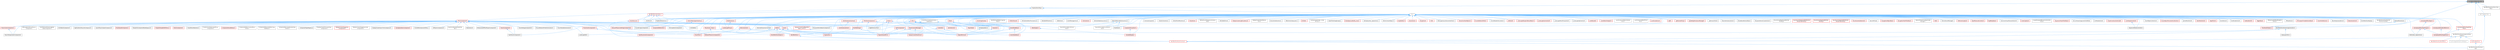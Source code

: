 digraph "OverrideVoidReturnInvoker.h"
{
 // INTERACTIVE_SVG=YES
 // LATEX_PDF_SIZE
  bgcolor="transparent";
  edge [fontname=Helvetica,fontsize=10,labelfontname=Helvetica,labelfontsize=10];
  node [fontname=Helvetica,fontsize=10,shape=box,height=0.2,width=0.4];
  Node1 [id="Node000001",label="OverrideVoidReturnInvoker.h",height=0.2,width=0.4,color="gray40", fillcolor="grey60", style="filled", fontcolor="black",tooltip=" "];
  Node1 -> Node2 [id="edge1_Node000001_Node000002",dir="back",color="steelblue1",style="solid",tooltip=" "];
  Node2 [id="Node000002",label="PropertyPairsMap.h",height=0.2,width=0.4,color="grey40", fillcolor="white", style="filled",URL="$d3/d63/PropertyPairsMap_8h.html",tooltip=" "];
  Node2 -> Node3 [id="edge2_Node000002_Node000003",dir="back",color="steelblue1",style="solid",tooltip=" "];
  Node3 [id="Node000003",label="Actor.h",height=0.2,width=0.4,color="grey40", fillcolor="white", style="filled",URL="$d0/d43/Actor_8h.html",tooltip=" "];
  Node3 -> Node4 [id="edge3_Node000003_Node000004",dir="back",color="steelblue1",style="solid",tooltip=" "];
  Node4 [id="Node000004",label="AbilityTask_SpawnActor.h",height=0.2,width=0.4,color="grey40", fillcolor="white", style="filled",URL="$dc/d97/AbilityTask__SpawnActor_8h.html",tooltip=" "];
  Node3 -> Node5 [id="edge4_Node000003_Node000005",dir="back",color="steelblue1",style="solid",tooltip=" "];
  Node5 [id="Node000005",label="ActorDescContainerInstance\lCollection.h",height=0.2,width=0.4,color="grey40", fillcolor="white", style="filled",URL="$df/d80/ActorDescContainerInstanceCollection_8h.html",tooltip=" "];
  Node5 -> Node6 [id="edge5_Node000005_Node000006",dir="back",color="steelblue1",style="solid",tooltip=" "];
  Node6 [id="Node000006",label="WorldPartition.h",height=0.2,width=0.4,color="red", fillcolor="#FFF0F0", style="filled",URL="$de/d1e/WorldPartition_8h.html",tooltip=" "];
  Node6 -> Node15 [id="edge6_Node000006_Node000015",dir="back",color="steelblue1",style="solid",tooltip=" "];
  Node15 [id="Node000015",label="WorldPartitionRuntimeHash.h",height=0.2,width=0.4,color="red", fillcolor="#FFF0F0", style="filled",URL="$d9/df1/WorldPartitionRuntimeHash_8h.html",tooltip=" "];
  Node15 -> Node18 [id="edge7_Node000015_Node000018",dir="back",color="steelblue1",style="solid",tooltip=" "];
  Node18 [id="Node000018",label="WorldPartitionRuntimeHash\lSet.h",height=0.2,width=0.4,color="grey40", fillcolor="white", style="filled",URL="$d7/d94/WorldPartitionRuntimeHashSet_8h.html",tooltip=" "];
  Node5 -> Node24 [id="edge8_Node000005_Node000024",dir="back",color="steelblue1",style="solid",tooltip=" "];
  Node24 [id="Node000024",label="WorldPartitionStreamingGeneration.h",height=0.2,width=0.4,color="grey40", fillcolor="white", style="filled",URL="$d6/dc5/WorldPartitionStreamingGeneration_8h.html",tooltip=" "];
  Node24 -> Node25 [id="edge9_Node000024_Node000025",dir="back",color="steelblue1",style="solid",tooltip=" "];
  Node25 [id="Node000025",label="DataLayerUtils.h",height=0.2,width=0.4,color="grey40", fillcolor="white", style="filled",URL="$dd/ddb/DataLayerUtils_8h.html",tooltip=" "];
  Node24 -> Node6 [id="edge10_Node000024_Node000006",dir="back",color="steelblue1",style="solid",tooltip=" "];
  Node24 -> Node15 [id="edge11_Node000024_Node000015",dir="back",color="steelblue1",style="solid",tooltip=" "];
  Node3 -> Node26 [id="edge12_Node000003_Node000026",dir="back",color="steelblue1",style="solid",tooltip=" "];
  Node26 [id="Node000026",label="ActorDescList.h",height=0.2,width=0.4,color="red", fillcolor="#FFF0F0", style="filled",URL="$d7/da2/ActorDescList_8h.html",tooltip=" "];
  Node26 -> Node15 [id="edge13_Node000026_Node000015",dir="back",color="steelblue1",style="solid",tooltip=" "];
  Node3 -> Node36 [id="edge14_Node000003_Node000036",dir="back",color="steelblue1",style="solid",tooltip=" "];
  Node36 [id="Node000036",label="ActorDragDropOp.h",height=0.2,width=0.4,color="red", fillcolor="#FFF0F0", style="filled",URL="$dd/d1a/ActorDragDropOp_8h.html",tooltip=" "];
  Node3 -> Node38 [id="edge15_Node000003_Node000038",dir="back",color="steelblue1",style="solid",tooltip=" "];
  Node38 [id="Node000038",label="ActorElementEditorCopyAnd\lPaste.h",height=0.2,width=0.4,color="grey40", fillcolor="white", style="filled",URL="$d8/dc2/ActorElementEditorCopyAndPaste_8h.html",tooltip=" "];
  Node3 -> Node39 [id="edge16_Node000003_Node000039",dir="back",color="steelblue1",style="solid",tooltip=" "];
  Node39 [id="Node000039",label="AmbientSound.h",height=0.2,width=0.4,color="red", fillcolor="#FFF0F0", style="filled",URL="$dd/d28/AmbientSound_8h.html",tooltip=" "];
  Node3 -> Node41 [id="edge17_Node000003_Node000041",dir="back",color="steelblue1",style="solid",tooltip=" "];
  Node41 [id="Node000041",label="AnimationEditorPreviewActor.h",height=0.2,width=0.4,color="grey40", fillcolor="white", style="filled",URL="$dc/d52/AnimationEditorPreviewActor_8h.html",tooltip=" "];
  Node3 -> Node42 [id="edge18_Node000003_Node000042",dir="back",color="steelblue1",style="solid",tooltip=" "];
  Node42 [id="Node000042",label="BandwidthTestActor.h",height=0.2,width=0.4,color="grey40", fillcolor="white", style="filled",URL="$d9/ddf/BandwidthTestActor_8h.html",tooltip=" "];
  Node3 -> Node43 [id="edge19_Node000003_Node000043",dir="back",color="steelblue1",style="solid",tooltip=" "];
  Node43 [id="Node000043",label="BoundsCopyComponent.h",height=0.2,width=0.4,color="grey40", fillcolor="white", style="filled",URL="$d2/d10/BoundsCopyComponent_8h.html",tooltip=" "];
  Node3 -> Node44 [id="edge20_Node000003_Node000044",dir="back",color="steelblue1",style="solid",tooltip=" "];
  Node44 [id="Node000044",label="Brush.h",height=0.2,width=0.4,color="red", fillcolor="#FFF0F0", style="filled",URL="$dc/d90/Brush_8h.html",tooltip=" "];
  Node44 -> Node46 [id="edge21_Node000044_Node000046",dir="back",color="steelblue1",style="solid",tooltip=" "];
  Node46 [id="Node000046",label="DlgReferenceTree.h",height=0.2,width=0.4,color="grey40", fillcolor="white", style="filled",URL="$db/dd3/DlgReferenceTree_8h.html",tooltip=" "];
  Node44 -> Node47 [id="edge22_Node000044_Node000047",dir="back",color="steelblue1",style="solid",tooltip=" "];
  Node47 [id="Node000047",label="EditorEngine.h",height=0.2,width=0.4,color="red", fillcolor="#FFF0F0", style="filled",URL="$da/d0c/EditorEngine_8h.html",tooltip=" "];
  Node47 -> Node266 [id="edge23_Node000047_Node000266",dir="back",color="steelblue1",style="solid",tooltip=" "];
  Node266 [id="Node000266",label="UnrealEdEngine.h",height=0.2,width=0.4,color="red", fillcolor="#FFF0F0", style="filled",URL="$d2/d51/UnrealEdEngine_8h.html",tooltip=" "];
  Node44 -> Node268 [id="edge24_Node000044_Node000268",dir="back",color="steelblue1",style="solid",tooltip=" "];
  Node268 [id="Node000268",label="EngineSharedPCH.h",height=0.2,width=0.4,color="red", fillcolor="#FFF0F0", style="filled",URL="$dc/dbb/EngineSharedPCH_8h.html",tooltip=" "];
  Node3 -> Node353 [id="edge25_Node000003_Node000353",dir="back",color="steelblue1",style="solid",tooltip=" "];
  Node353 [id="Node000353",label="CableActor.h",height=0.2,width=0.4,color="grey40", fillcolor="white", style="filled",URL="$dd/d5e/CableActor_8h.html",tooltip=" "];
  Node3 -> Node354 [id="edge26_Node000003_Node000354",dir="back",color="steelblue1",style="solid",tooltip=" "];
  Node354 [id="Node000354",label="CacheManagerActor.h",height=0.2,width=0.4,color="grey40", fillcolor="white", style="filled",URL="$d6/d22/CacheManagerActor_8h.html",tooltip=" "];
  Node3 -> Node355 [id="edge27_Node000003_Node000355",dir="back",color="steelblue1",style="solid",tooltip=" "];
  Node355 [id="Node000355",label="CameraActor.h",height=0.2,width=0.4,color="red", fillcolor="#FFF0F0", style="filled",URL="$d4/df4/CameraActor_8h.html",tooltip=" "];
  Node3 -> Node356 [id="edge28_Node000003_Node000356",dir="back",color="steelblue1",style="solid",tooltip=" "];
  Node356 [id="Node000356",label="CameraShakeSourceActor.h",height=0.2,width=0.4,color="grey40", fillcolor="white", style="filled",URL="$d5/d92/CameraShakeSourceActor_8h.html",tooltip=" "];
  Node3 -> Node357 [id="edge29_Node000003_Node000357",dir="back",color="steelblue1",style="solid",tooltip=" "];
  Node357 [id="Node000357",label="ChaosDeformableCollisions\lActor.h",height=0.2,width=0.4,color="grey40", fillcolor="white", style="filled",URL="$d2/dce/ChaosDeformableCollisionsActor_8h.html",tooltip=" "];
  Node3 -> Node358 [id="edge30_Node000003_Node000358",dir="back",color="steelblue1",style="solid",tooltip=" "];
  Node358 [id="Node000358",label="ChaosDeformableConstraints\lActor.h",height=0.2,width=0.4,color="grey40", fillcolor="white", style="filled",URL="$d0/dd2/ChaosDeformableConstraintsActor_8h.html",tooltip=" "];
  Node3 -> Node359 [id="edge31_Node000003_Node000359",dir="back",color="steelblue1",style="solid",tooltip=" "];
  Node359 [id="Node000359",label="ChaosDeformableSolverActor.h",height=0.2,width=0.4,color="grey40", fillcolor="white", style="filled",URL="$d2/de9/ChaosDeformableSolverActor_8h.html",tooltip=" "];
  Node359 -> Node357 [id="edge32_Node000359_Node000357",dir="back",color="steelblue1",style="solid",tooltip=" "];
  Node359 -> Node358 [id="edge33_Node000359_Node000358",dir="back",color="steelblue1",style="solid",tooltip=" "];
  Node359 -> Node360 [id="edge34_Node000359_Node000360",dir="back",color="steelblue1",style="solid",tooltip=" "];
  Node360 [id="Node000360",label="FleshActor.h",height=0.2,width=0.4,color="grey40", fillcolor="white", style="filled",URL="$d1/d7e/FleshActor_8h.html",tooltip=" "];
  Node3 -> Node361 [id="edge35_Node000003_Node000361",dir="back",color="steelblue1",style="solid",tooltip=" "];
  Node361 [id="Node000361",label="Character.h",height=0.2,width=0.4,color="red", fillcolor="#FFF0F0", style="filled",URL="$db/dc7/Character_8h.html",tooltip=" "];
  Node361 -> Node364 [id="edge36_Node000361_Node000364",dir="back",color="steelblue1",style="solid",tooltip=" "];
  Node364 [id="Node000364",label="EngineMinimal.h",height=0.2,width=0.4,color="red", fillcolor="#FFF0F0", style="filled",URL="$d0/d2c/EngineMinimal_8h.html",tooltip=" "];
  Node3 -> Node365 [id="edge37_Node000003_Node000365",dir="back",color="steelblue1",style="solid",tooltip=" "];
  Node365 [id="Node000365",label="CinematicExporter.h",height=0.2,width=0.4,color="grey40", fillcolor="white", style="filled",URL="$d8/d3d/CinematicExporter_8h.html",tooltip=" "];
  Node3 -> Node366 [id="edge38_Node000003_Node000366",dir="back",color="steelblue1",style="solid",tooltip=" "];
  Node366 [id="Node000366",label="ClusterUnionActor.h",height=0.2,width=0.4,color="grey40", fillcolor="white", style="filled",URL="$d5/d54/ClusterUnionActor_8h.html",tooltip=" "];
  Node3 -> Node367 [id="edge39_Node000003_Node000367",dir="back",color="steelblue1",style="solid",tooltip=" "];
  Node367 [id="Node000367",label="ComponentEditorUtils.h",height=0.2,width=0.4,color="red", fillcolor="#FFF0F0", style="filled",URL="$d0/d4b/ComponentEditorUtils_8h.html",tooltip=" "];
  Node3 -> Node369 [id="edge40_Node000003_Node000369",dir="back",color="steelblue1",style="solid",tooltip=" "];
  Node369 [id="Node000369",label="ComponentVisualizer.h",height=0.2,width=0.4,color="red", fillcolor="#FFF0F0", style="filled",URL="$d3/d9b/ComponentVisualizer_8h.html",tooltip=" "];
  Node369 -> Node266 [id="edge41_Node000369_Node000266",dir="back",color="steelblue1",style="solid",tooltip=" "];
  Node3 -> Node371 [id="edge42_Node000003_Node000371",dir="back",color="steelblue1",style="solid",tooltip=" "];
  Node371 [id="Node000371",label="ControlPointMeshActor.h",height=0.2,width=0.4,color="grey40", fillcolor="white", style="filled",URL="$d8/db7/ControlPointMeshActor_8h.html",tooltip=" "];
  Node3 -> Node372 [id="edge43_Node000003_Node000372",dir="back",color="steelblue1",style="solid",tooltip=" "];
  Node372 [id="Node000372",label="Controller.h",height=0.2,width=0.4,color="red", fillcolor="#FFF0F0", style="filled",URL="$de/d4a/Controller_8h.html",tooltip=" "];
  Node372 -> Node364 [id="edge44_Node000372_Node000364",dir="back",color="steelblue1",style="solid",tooltip=" "];
  Node372 -> Node268 [id="edge45_Node000372_Node000268",dir="back",color="steelblue1",style="solid",tooltip=" "];
  Node3 -> Node769 [id="edge46_Node000003_Node000769",dir="back",color="steelblue1",style="solid",tooltip=" "];
  Node769 [id="Node000769",label="DecalActor.h",height=0.2,width=0.4,color="red", fillcolor="#FFF0F0", style="filled",URL="$d2/d2d/DecalActor_8h.html",tooltip=" "];
  Node3 -> Node770 [id="edge47_Node000003_Node000770",dir="back",color="steelblue1",style="solid",tooltip=" "];
  Node770 [id="Node000770",label="DefaultLevelSequenceInstance\lData.h",height=0.2,width=0.4,color="grey40", fillcolor="white", style="filled",URL="$d0/d8b/DefaultLevelSequenceInstanceData_8h.html",tooltip=" "];
  Node3 -> Node761 [id="edge48_Node000003_Node000761",dir="back",color="steelblue1",style="solid",tooltip=" "];
  Node761 [id="Node000761",label="DemoNetDriver.h",height=0.2,width=0.4,color="grey40", fillcolor="white", style="filled",URL="$df/df9/DemoNetDriver_8h.html",tooltip=" "];
  Node3 -> Node771 [id="edge49_Node000003_Node000771",dir="back",color="steelblue1",style="solid",tooltip=" "];
  Node771 [id="Node000771",label="DisplayClusterLightCardActor.h",height=0.2,width=0.4,color="red", fillcolor="#FFF0F0", style="filled",URL="$d5/dc7/DisplayClusterLightCardActor_8h.html",tooltip=" "];
  Node3 -> Node148 [id="edge50_Node000003_Node000148",dir="back",color="steelblue1",style="solid",tooltip=" "];
  Node148 [id="Node000148",label="DisplayClusterRootActor.h",height=0.2,width=0.4,color="red", fillcolor="#FFF0F0", style="filled",URL="$d0/d41/DisplayClusterRootActor_8h.html",tooltip=" "];
  Node3 -> Node773 [id="edge51_Node000003_Node000773",dir="back",color="steelblue1",style="solid",tooltip=" "];
  Node773 [id="Node000773",label="DisplayClusterTestPatterns\lActor.h",height=0.2,width=0.4,color="grey40", fillcolor="white", style="filled",URL="$d0/dac/DisplayClusterTestPatternsActor_8h.html",tooltip=" "];
  Node3 -> Node46 [id="edge52_Node000003_Node000046",dir="back",color="steelblue1",style="solid",tooltip=" "];
  Node3 -> Node774 [id="edge53_Node000003_Node000774",dir="back",color="steelblue1",style="solid",tooltip=" "];
  Node774 [id="Node000774",label="DocumentationActor.h",height=0.2,width=0.4,color="grey40", fillcolor="white", style="filled",URL="$d0/dc6/DocumentationActor_8h.html",tooltip=" "];
  Node3 -> Node775 [id="edge54_Node000003_Node000775",dir="back",color="steelblue1",style="solid",tooltip=" "];
  Node775 [id="Node000775",label="EditorActorSubsystem.h",height=0.2,width=0.4,color="grey40", fillcolor="white", style="filled",URL="$d8/db1/EditorActorSubsystem_8h.html",tooltip=" "];
  Node3 -> Node47 [id="edge55_Node000003_Node000047",dir="back",color="steelblue1",style="solid",tooltip=" "];
  Node3 -> Node776 [id="edge56_Node000003_Node000776",dir="back",color="steelblue1",style="solid",tooltip=" "];
  Node776 [id="Node000776",label="Emitter.h",height=0.2,width=0.4,color="red", fillcolor="#FFF0F0", style="filled",URL="$da/d24/Emitter_8h.html",tooltip=" "];
  Node3 -> Node364 [id="edge57_Node000003_Node000364",dir="back",color="steelblue1",style="solid",tooltip=" "];
  Node3 -> Node268 [id="edge58_Node000003_Node000268",dir="back",color="steelblue1",style="solid",tooltip=" "];
  Node3 -> Node284 [id="edge59_Node000003_Node000284",dir="back",color="steelblue1",style="solid",tooltip=" "];
  Node284 [id="Node000284",label="EngineUtils.h",height=0.2,width=0.4,color="red", fillcolor="#FFF0F0", style="filled",URL="$d4/d61/EngineUtils_8h.html",tooltip=" "];
  Node3 -> Node778 [id="edge60_Node000003_Node000778",dir="back",color="steelblue1",style="solid",tooltip=" "];
  Node778 [id="Node000778",label="EnvQueryGenerator_Actors\lOfClass.h",height=0.2,width=0.4,color="grey40", fillcolor="white", style="filled",URL="$d7/d2e/EnvQueryGenerator__ActorsOfClass_8h.html",tooltip=" "];
  Node3 -> Node184 [id="edge61_Node000003_Node000184",dir="back",color="steelblue1",style="solid",tooltip=" "];
  Node184 [id="Node000184",label="ExportTextDragDropOp.h",height=0.2,width=0.4,color="grey40", fillcolor="white", style="filled",URL="$de/d5c/ExportTextDragDropOp_8h.html",tooltip=" "];
  Node3 -> Node185 [id="edge62_Node000003_Node000185",dir="back",color="steelblue1",style="solid",tooltip=" "];
  Node185 [id="Node000185",label="ExternalDirtyActorsTracker.h",height=0.2,width=0.4,color="grey40", fillcolor="white", style="filled",URL="$db/d89/ExternalDirtyActorsTracker_8h.html",tooltip=" "];
  Node185 -> Node6 [id="edge63_Node000185_Node000006",dir="back",color="steelblue1",style="solid",tooltip=" "];
  Node3 -> Node360 [id="edge64_Node000003_Node000360",dir="back",color="steelblue1",style="solid",tooltip=" "];
  Node3 -> Node762 [id="edge65_Node000003_Node000762",dir="back",color="steelblue1",style="solid",tooltip=" "];
  Node762 [id="Node000762",label="GameModeBase.h",height=0.2,width=0.4,color="red", fillcolor="#FFF0F0", style="filled",URL="$d2/d5b/GameModeBase_8h.html",tooltip=" "];
  Node762 -> Node364 [id="edge66_Node000762_Node000364",dir="back",color="steelblue1",style="solid",tooltip=" "];
  Node762 -> Node765 [id="edge67_Node000762_Node000765",dir="back",color="steelblue1",style="solid",tooltip=" "];
  Node765 [id="Node000765",label="GameStateBase.h",height=0.2,width=0.4,color="red", fillcolor="#FFF0F0", style="filled",URL="$dd/db9/GameStateBase_8h.html",tooltip=" "];
  Node3 -> Node779 [id="edge68_Node000003_Node000779",dir="back",color="steelblue1",style="solid",tooltip=" "];
  Node779 [id="Node000779",label="GameSession.h",height=0.2,width=0.4,color="red", fillcolor="#FFF0F0", style="filled",URL="$d1/d7f/GameSession_8h.html",tooltip=" "];
  Node3 -> Node765 [id="edge69_Node000003_Node000765",dir="back",color="steelblue1",style="solid",tooltip=" "];
  Node3 -> Node780 [id="edge70_Node000003_Node000780",dir="back",color="steelblue1",style="solid",tooltip=" "];
  Node780 [id="Node000780",label="GameplayAbilityTargetActor.h",height=0.2,width=0.4,color="red", fillcolor="#FFF0F0", style="filled",URL="$d7/d35/GameplayAbilityTargetActor_8h.html",tooltip=" "];
  Node3 -> Node788 [id="edge71_Node000003_Node000788",dir="back",color="steelblue1",style="solid",tooltip=" "];
  Node788 [id="Node000788",label="GameplayAbilityTargetData\lFilter.h",height=0.2,width=0.4,color="red", fillcolor="#FFF0F0", style="filled",URL="$d5/d2f/GameplayAbilityTargetDataFilter_8h.html",tooltip=" "];
  Node788 -> Node780 [id="edge72_Node000788_Node000780",dir="back",color="steelblue1",style="solid",tooltip=" "];
  Node3 -> Node794 [id="edge73_Node000003_Node000794",dir="back",color="steelblue1",style="solid",tooltip=" "];
  Node794 [id="Node000794",label="GameplayAbilityTargetTypes.h",height=0.2,width=0.4,color="red", fillcolor="#FFF0F0", style="filled",URL="$d8/dd1/GameplayAbilityTargetTypes_8h.html",tooltip=" "];
  Node794 -> Node4 [id="edge74_Node000794_Node000004",dir="back",color="steelblue1",style="solid",tooltip=" "];
  Node794 -> Node780 [id="edge75_Node000794_Node000780",dir="back",color="steelblue1",style="solid",tooltip=" "];
  Node3 -> Node842 [id="edge76_Node000003_Node000842",dir="back",color="steelblue1",style="solid",tooltip=" "];
  Node842 [id="Node000842",label="GameplayAbilityWorldReticle.h",height=0.2,width=0.4,color="red", fillcolor="#FFF0F0", style="filled",URL="$db/dd7/GameplayAbilityWorldReticle_8h.html",tooltip=" "];
  Node842 -> Node780 [id="edge77_Node000842_Node000780",dir="back",color="steelblue1",style="solid",tooltip=" "];
  Node3 -> Node844 [id="edge78_Node000003_Node000844",dir="back",color="steelblue1",style="solid",tooltip=" "];
  Node844 [id="Node000844",label="GameplayCueNotify_Actor.h",height=0.2,width=0.4,color="red", fillcolor="#FFF0F0", style="filled",URL="$df/d91/GameplayCueNotify__Actor_8h.html",tooltip=" "];
  Node3 -> Node847 [id="edge79_Node000003_Node000847",dir="back",color="steelblue1",style="solid",tooltip=" "];
  Node847 [id="Node000847",label="GameplayEffectTypes.h",height=0.2,width=0.4,color="red", fillcolor="#FFF0F0", style="filled",URL="$d7/d59/GameplayEffectTypes_8h.html",tooltip=" "];
  Node847 -> Node794 [id="edge80_Node000847_Node000794",dir="back",color="steelblue1",style="solid",tooltip=" "];
  Node3 -> Node767 [id="edge81_Node000003_Node000767",dir="back",color="steelblue1",style="solid",tooltip=" "];
  Node767 [id="Node000767",label="GameplayStatics.h",height=0.2,width=0.4,color="grey40", fillcolor="white", style="filled",URL="$d9/dc8/GameplayStatics_8h.html",tooltip=" "];
  Node767 -> Node364 [id="edge82_Node000767_Node000364",dir="back",color="steelblue1",style="solid",tooltip=" "];
  Node3 -> Node879 [id="edge83_Node000003_Node000879",dir="back",color="steelblue1",style="solid",tooltip=" "];
  Node879 [id="Node000879",label="GameplayTask_SpawnActor.h",height=0.2,width=0.4,color="grey40", fillcolor="white", style="filled",URL="$de/d1d/GameplayTask__SpawnActor_8h.html",tooltip=" "];
  Node3 -> Node880 [id="edge84_Node000003_Node000880",dir="back",color="steelblue1",style="solid",tooltip=" "];
  Node880 [id="Node000880",label="GenericSmartObject.h",height=0.2,width=0.4,color="grey40", fillcolor="white", style="filled",URL="$db/dd3/GenericSmartObject_8h.html",tooltip=" "];
  Node3 -> Node881 [id="edge85_Node000003_Node000881",dir="back",color="steelblue1",style="solid",tooltip=" "];
  Node881 [id="Node000881",label="GenericTeamAgentInterface.h",height=0.2,width=0.4,color="red", fillcolor="#FFF0F0", style="filled",URL="$de/dd7/GenericTeamAgentInterface_8h.html",tooltip=" "];
  Node881 -> Node882 [id="edge86_Node000881_Node000882",dir="back",color="steelblue1",style="solid",tooltip=" "];
  Node882 [id="Node000882",label="AIPerceptionComponent.h",height=0.2,width=0.4,color="grey40", fillcolor="white", style="filled",URL="$d6/d0a/AIPerceptionComponent_8h.html",tooltip=" "];
  Node3 -> Node907 [id="edge87_Node000003_Node000907",dir="back",color="steelblue1",style="solid",tooltip=" "];
  Node907 [id="Node000907",label="GraphEditor.h",height=0.2,width=0.4,color="red", fillcolor="#FFF0F0", style="filled",URL="$dc/dc5/GraphEditor_8h.html",tooltip=" "];
  Node3 -> Node972 [id="edge88_Node000003_Node000972",dir="back",color="steelblue1",style="solid",tooltip=" "];
  Node972 [id="Node000972",label="GroomActor.h",height=0.2,width=0.4,color="red", fillcolor="#FFF0F0", style="filled",URL="$d6/de0/GroomActor_8h.html",tooltip=" "];
  Node3 -> Node974 [id="edge89_Node000003_Node000974",dir="back",color="steelblue1",style="solid",tooltip=" "];
  Node974 [id="Node000974",label="GroupActor.h",height=0.2,width=0.4,color="red", fillcolor="#FFF0F0", style="filled",URL="$da/dd2/GroupActor_8h.html",tooltip=" "];
  Node3 -> Node975 [id="edge90_Node000003_Node000975",dir="back",color="steelblue1",style="solid",tooltip=" "];
  Node975 [id="Node000975",label="HLODActor.h",height=0.2,width=0.4,color="grey40", fillcolor="white", style="filled",URL="$d7/d35/HLODActor_8h.html",tooltip=" "];
  Node3 -> Node976 [id="edge91_Node000003_Node000976",dir="back",color="steelblue1",style="solid",tooltip=" "];
  Node976 [id="Node000976",label="HUD.h",height=0.2,width=0.4,color="red", fillcolor="#FFF0F0", style="filled",URL="$d0/d0b/HUD_8h.html",tooltip=" "];
  Node3 -> Node979 [id="edge92_Node000003_Node000979",dir="back",color="steelblue1",style="solid",tooltip=" "];
  Node979 [id="Node000979",label="HeterogeneousVolumeInterface.h",height=0.2,width=0.4,color="grey40", fillcolor="white", style="filled",URL="$d3/de3/HeterogeneousVolumeInterface_8h.html",tooltip=" "];
  Node3 -> Node980 [id="edge93_Node000003_Node000980",dir="back",color="steelblue1",style="solid",tooltip=" "];
  Node980 [id="Node000980",label="Info.h",height=0.2,width=0.4,color="red", fillcolor="#FFF0F0", style="filled",URL="$d3/d00/Info_8h.html",tooltip=" "];
  Node980 -> Node268 [id="edge94_Node000980_Node000268",dir="back",color="steelblue1",style="solid",tooltip=" "];
  Node980 -> Node762 [id="edge95_Node000980_Node000762",dir="back",color="steelblue1",style="solid",tooltip=" "];
  Node980 -> Node779 [id="edge96_Node000980_Node000779",dir="back",color="steelblue1",style="solid",tooltip=" "];
  Node980 -> Node765 [id="edge97_Node000980_Node000765",dir="back",color="steelblue1",style="solid",tooltip=" "];
  Node980 -> Node985 [id="edge98_Node000980_Node000985",dir="back",color="steelblue1",style="solid",tooltip=" "];
  Node985 [id="Node000985",label="PlayerState.h",height=0.2,width=0.4,color="red", fillcolor="#FFF0F0", style="filled",URL="$d4/d0c/PlayerState_8h.html",tooltip=" "];
  Node980 -> Node282 [id="edge99_Node000980_Node000282",dir="back",color="steelblue1",style="solid",tooltip=" "];
  Node282 [id="Node000282",label="WorldSettings.h",height=0.2,width=0.4,color="red", fillcolor="#FFF0F0", style="filled",URL="$dd/d74/WorldSettings_8h.html",tooltip=" "];
  Node282 -> Node268 [id="edge100_Node000282_Node000268",dir="back",color="steelblue1",style="solid",tooltip=" "];
  Node282 -> Node284 [id="edge101_Node000282_Node000284",dir="back",color="steelblue1",style="solid",tooltip=" "];
  Node3 -> Node1001 [id="edge102_Node000003_Node001001",dir="back",color="steelblue1",style="solid",tooltip=" "];
  Node1001 [id="Node001001",label="InteractiveToolObjects.h",height=0.2,width=0.4,color="red", fillcolor="#FFF0F0", style="filled",URL="$d6/d81/InteractiveToolObjects_8h.html",tooltip=" "];
  Node3 -> Node1008 [id="edge103_Node000003_Node001008",dir="back",color="steelblue1",style="solid",tooltip=" "];
  Node1008 [id="Node001008",label="KismetEditorUtilities.h",height=0.2,width=0.4,color="red", fillcolor="#FFF0F0", style="filled",URL="$d4/d72/KismetEditorUtilities_8h.html",tooltip=" "];
  Node3 -> Node913 [id="edge104_Node000003_Node000913",dir="back",color="steelblue1",style="solid",tooltip=" "];
  Node913 [id="Node000913",label="KismetNodeInfoContext.h",height=0.2,width=0.4,color="grey40", fillcolor="white", style="filled",URL="$d3/dfc/KismetNodeInfoContext_8h.html",tooltip=" "];
  Node3 -> Node669 [id="edge105_Node000003_Node000669",dir="back",color="steelblue1",style="solid",tooltip=" "];
  Node669 [id="Node000669",label="LODActor.h",height=0.2,width=0.4,color="red", fillcolor="#FFF0F0", style="filled",URL="$df/de0/LODActor_8h.html",tooltip=" "];
  Node3 -> Node1010 [id="edge106_Node000003_Node001010",dir="back",color="steelblue1",style="solid",tooltip=" "];
  Node1010 [id="Node001010",label="LandscapeBlueprintBrushBase.h",height=0.2,width=0.4,color="red", fillcolor="#FFF0F0", style="filled",URL="$d5/de5/LandscapeBlueprintBrushBase_8h.html",tooltip=" "];
  Node3 -> Node1011 [id="edge107_Node000003_Node001011",dir="back",color="steelblue1",style="solid",tooltip=" "];
  Node1011 [id="Node001011",label="LandscapeGizmoActor.h",height=0.2,width=0.4,color="red", fillcolor="#FFF0F0", style="filled",URL="$d5/d41/LandscapeGizmoActor_8h.html",tooltip=" "];
  Node3 -> Node1013 [id="edge108_Node000003_Node001013",dir="back",color="steelblue1",style="solid",tooltip=" "];
  Node1013 [id="Node001013",label="LandscapeMeshProxyActor.h",height=0.2,width=0.4,color="grey40", fillcolor="white", style="filled",URL="$d9/d7e/LandscapeMeshProxyActor_8h.html",tooltip=" "];
  Node3 -> Node443 [id="edge109_Node000003_Node000443",dir="back",color="steelblue1",style="solid",tooltip=" "];
  Node443 [id="Node000443",label="LandscapeProxy.h",height=0.2,width=0.4,color="red", fillcolor="#FFF0F0", style="filled",URL="$db/dae/LandscapeProxy_8h.html",tooltip=" "];
  Node443 -> Node445 [id="edge110_Node000443_Node000445",dir="back",color="steelblue1",style="solid",tooltip=" "];
  Node445 [id="Node000445",label="LandscapeEdit.h",height=0.2,width=0.4,color="grey40", fillcolor="white", style="filled",URL="$df/d61/LandscapeEdit_8h.html",tooltip=" "];
  Node3 -> Node1014 [id="edge111_Node000003_Node001014",dir="back",color="steelblue1",style="solid",tooltip=" "];
  Node1014 [id="Node001014",label="LandscapeSplineActor.h",height=0.2,width=0.4,color="grey40", fillcolor="white", style="filled",URL="$d8/d09/LandscapeSplineActor_8h.html",tooltip=" "];
  Node3 -> Node1015 [id="edge112_Node000003_Node001015",dir="back",color="steelblue1",style="solid",tooltip=" "];
  Node1015 [id="Node001015",label="LevelBounds.h",height=0.2,width=0.4,color="red", fillcolor="#FFF0F0", style="filled",URL="$d8/d37/LevelBounds_8h.html",tooltip=" "];
  Node3 -> Node169 [id="edge113_Node000003_Node000169",dir="back",color="steelblue1",style="solid",tooltip=" "];
  Node169 [id="Node000169",label="LevelEditorViewport.h",height=0.2,width=0.4,color="red", fillcolor="#FFF0F0", style="filled",URL="$d4/ddf/LevelEditorViewport_8h.html",tooltip=" "];
  Node3 -> Node1016 [id="edge114_Node000003_Node001016",dir="back",color="steelblue1",style="solid",tooltip=" "];
  Node1016 [id="Node001016",label="LevelInstanceActor.h",height=0.2,width=0.4,color="red", fillcolor="#FFF0F0", style="filled",URL="$d6/d53/LevelInstanceActor_8h.html",tooltip=" "];
  Node3 -> Node1017 [id="edge115_Node000003_Node001017",dir="back",color="steelblue1",style="solid",tooltip=" "];
  Node1017 [id="Node001017",label="LevelInstanceActorImpl.h",height=0.2,width=0.4,color="red", fillcolor="#FFF0F0", style="filled",URL="$d6/df6/LevelInstanceActorImpl_8h.html",tooltip=" "];
  Node1017 -> Node1016 [id="edge116_Node001017_Node001016",dir="back",color="steelblue1",style="solid",tooltip=" "];
  Node3 -> Node1020 [id="edge117_Node000003_Node001020",dir="back",color="steelblue1",style="solid",tooltip=" "];
  Node1020 [id="Node001020",label="LevelInstanceEditorInstance\lActor.h",height=0.2,width=0.4,color="grey40", fillcolor="white", style="filled",URL="$d8/d5a/LevelInstanceEditorInstanceActor_8h.html",tooltip=" "];
  Node3 -> Node1021 [id="edge118_Node000003_Node001021",dir="back",color="steelblue1",style="solid",tooltip=" "];
  Node1021 [id="Node001021",label="LevelInstanceEditorPivot\lActor.h",height=0.2,width=0.4,color="grey40", fillcolor="white", style="filled",URL="$d4/de7/LevelInstanceEditorPivotActor_8h.html",tooltip=" "];
  Node3 -> Node1022 [id="edge119_Node000003_Node001022",dir="back",color="steelblue1",style="solid",tooltip=" "];
  Node1022 [id="Node001022",label="LevelScriptActor.h",height=0.2,width=0.4,color="red", fillcolor="#FFF0F0", style="filled",URL="$d1/da8/LevelScriptActor_8h.html",tooltip=" "];
  Node3 -> Node1023 [id="edge120_Node000003_Node001023",dir="back",color="steelblue1",style="solid",tooltip=" "];
  Node1023 [id="Node001023",label="LevelSequenceActor.h",height=0.2,width=0.4,color="red", fillcolor="#FFF0F0", style="filled",URL="$dd/d4d/LevelSequenceActor_8h.html",tooltip=" "];
  Node1023 -> Node1025 [id="edge121_Node001023_Node001025",dir="back",color="steelblue1",style="solid",tooltip=" "];
  Node1025 [id="Node001025",label="SequenceMediaController.h",height=0.2,width=0.4,color="grey40", fillcolor="white", style="filled",URL="$de/d88/SequenceMediaController_8h.html",tooltip=" "];
  Node3 -> Node1026 [id="edge122_Node000003_Node001026",dir="back",color="steelblue1",style="solid",tooltip=" "];
  Node1026 [id="Node001026",label="Light.h",height=0.2,width=0.4,color="red", fillcolor="#FFF0F0", style="filled",URL="$d4/d73/Light_8h.html",tooltip=" "];
  Node3 -> Node1032 [id="edge123_Node000003_Node001032",dir="back",color="steelblue1",style="solid",tooltip=" "];
  Node1032 [id="Node001032",label="LightSceneProxy.h",height=0.2,width=0.4,color="red", fillcolor="#FFF0F0", style="filled",URL="$d1/d0e/LightSceneProxy_8h.html",tooltip=" "];
  Node3 -> Node1035 [id="edge124_Node000003_Node001035",dir="back",color="steelblue1",style="solid",tooltip=" "];
  Node1035 [id="Node001035",label="LightWeightInstanceManager.h",height=0.2,width=0.4,color="red", fillcolor="#FFF0F0", style="filled",URL="$d8/d04/LightWeightInstanceManager_8h.html",tooltip=" "];
  Node3 -> Node1038 [id="edge125_Node000003_Node001038",dir="back",color="steelblue1",style="solid",tooltip=" "];
  Node1038 [id="Node001038",label="LightmassPortal.h",height=0.2,width=0.4,color="grey40", fillcolor="white", style="filled",URL="$d5/df6/LightmassPortal_8h.html",tooltip=" "];
  Node3 -> Node1039 [id="edge126_Node000003_Node001039",dir="back",color="steelblue1",style="solid",tooltip=" "];
  Node1039 [id="Node001039",label="MapBuildDataActor.h",height=0.2,width=0.4,color="grey40", fillcolor="white", style="filled",URL="$de/d00/MapBuildDataActor_8h.html",tooltip=" "];
  Node3 -> Node1040 [id="edge127_Node000003_Node001040",dir="back",color="steelblue1",style="solid",tooltip=" "];
  Node1040 [id="Node001040",label="MaterialInstanceActor.h",height=0.2,width=0.4,color="grey40", fillcolor="white", style="filled",URL="$dc/db3/MaterialInstanceActor_8h.html",tooltip=" "];
  Node3 -> Node1041 [id="edge128_Node000003_Node001041",dir="back",color="steelblue1",style="solid",tooltip=" "];
  Node1041 [id="Node001041",label="MediaBundleActorBase.h",height=0.2,width=0.4,color="grey40", fillcolor="white", style="filled",URL="$dd/da9/MediaBundleActorBase_8h.html",tooltip=" "];
  Node3 -> Node1042 [id="edge129_Node000003_Node001042",dir="back",color="steelblue1",style="solid",tooltip=" "];
  Node1042 [id="Node001042",label="ModularVehicleClusterActor.h",height=0.2,width=0.4,color="grey40", fillcolor="white", style="filled",URL="$db/d99/ModularVehicleClusterActor_8h.html",tooltip=" "];
  Node3 -> Node1043 [id="edge130_Node000003_Node001043",dir="back",color="steelblue1",style="solid",tooltip=" "];
  Node1043 [id="Node001043",label="MovieSceneReplaceableActor\lBinding.h",height=0.2,width=0.4,color="grey40", fillcolor="white", style="filled",URL="$d3/da7/MovieSceneReplaceableActorBinding_8h.html",tooltip=" "];
  Node3 -> Node1044 [id="edge131_Node000003_Node001044",dir="back",color="steelblue1",style="solid",tooltip=" "];
  Node1044 [id="Node001044",label="MovieSceneReplaceableDirector\lBlueprintBinding.h",height=0.2,width=0.4,color="red", fillcolor="#FFF0F0", style="filled",URL="$d6/deb/MovieSceneReplaceableDirectorBlueprintBinding_8h.html",tooltip=" "];
  Node3 -> Node1045 [id="edge132_Node000003_Node001045",dir="back",color="steelblue1",style="solid",tooltip=" "];
  Node1045 [id="Node001045",label="MovieSceneSpawnableActor\lBinding.h",height=0.2,width=0.4,color="red", fillcolor="#FFF0F0", style="filled",URL="$db/d74/MovieSceneSpawnableActorBinding_8h.html",tooltip=" "];
  Node3 -> Node1047 [id="edge133_Node000003_Node001047",dir="back",color="steelblue1",style="solid",tooltip=" "];
  Node1047 [id="Node001047",label="MovieSceneSpawnableDirector\lBlueprintBinding.h",height=0.2,width=0.4,color="red", fillcolor="#FFF0F0", style="filled",URL="$db/d4a/MovieSceneSpawnableDirectorBlueprintBinding_8h.html",tooltip=" "];
  Node3 -> Node1048 [id="edge134_Node000003_Node001048",dir="back",color="steelblue1",style="solid",tooltip=" "];
  Node1048 [id="Node001048",label="MovieSceneSubSection.h",height=0.2,width=0.4,color="red", fillcolor="#FFF0F0", style="filled",URL="$dd/d38/MovieSceneSubSection_8h.html",tooltip=" "];
  Node3 -> Node1058 [id="edge135_Node000003_Node001058",dir="back",color="steelblue1",style="solid",tooltip=" "];
  Node1058 [id="Node001058",label="NavLinkProxy.h",height=0.2,width=0.4,color="grey40", fillcolor="white", style="filled",URL="$d7/dda/NavLinkProxy_8h.html",tooltip=" "];
  Node3 -> Node1059 [id="edge136_Node000003_Node001059",dir="back",color="steelblue1",style="solid",tooltip=" "];
  Node1059 [id="Node001059",label="NavMovementComponent.h",height=0.2,width=0.4,color="red", fillcolor="#FFF0F0", style="filled",URL="$de/d97/NavMovementComponent_8h.html",tooltip=" "];
  Node3 -> Node1070 [id="edge137_Node000003_Node001070",dir="back",color="steelblue1",style="solid",tooltip=" "];
  Node1070 [id="Node001070",label="NavMoverComponent.h",height=0.2,width=0.4,color="grey40", fillcolor="white", style="filled",URL="$df/dbc/NavMoverComponent_8h.html",tooltip=" "];
  Node3 -> Node1071 [id="edge138_Node000003_Node001071",dir="back",color="steelblue1",style="solid",tooltip=" "];
  Node1071 [id="Node001071",label="NavigationObjectBase.h",height=0.2,width=0.4,color="red", fillcolor="#FFF0F0", style="filled",URL="$de/d3b/NavigationObjectBase_8h.html",tooltip=" "];
  Node3 -> Node1074 [id="edge139_Node000003_Node001074",dir="back",color="steelblue1",style="solid",tooltip=" "];
  Node1074 [id="Node001074",label="NavigationToolFilterBase.h",height=0.2,width=0.4,color="red", fillcolor="#FFF0F0", style="filled",URL="$d6/d34/NavigationToolFilterBase_8h.html",tooltip=" "];
  Node3 -> Node1088 [id="edge140_Node000003_Node001088",dir="back",color="steelblue1",style="solid",tooltip=" "];
  Node1088 [id="Node001088",label="NetConnection.h",height=0.2,width=0.4,color="red", fillcolor="#FFF0F0", style="filled",URL="$d6/d03/NetConnection_8h.html",tooltip=" "];
  Node1088 -> Node268 [id="edge141_Node001088_Node000268",dir="back",color="steelblue1",style="solid",tooltip=" "];
  Node1088 -> Node292 [id="edge142_Node001088_Node000292",dir="back",color="steelblue1",style="solid",tooltip=" "];
  Node292 [id="Node000292",label="NetworkPhysicsComponent.h",height=0.2,width=0.4,color="red", fillcolor="#FFF0F0", style="filled",URL="$d5/dcb/NetworkPhysicsComponent_8h.html",tooltip=" "];
  Node3 -> Node1097 [id="edge143_Node000003_Node001097",dir="back",color="steelblue1",style="solid",tooltip=" "];
  Node1097 [id="Node001097",label="NetworkPredictionReplicated\lManager.h",height=0.2,width=0.4,color="grey40", fillcolor="white", style="filled",URL="$d3/df1/NetworkPredictionReplicatedManager_8h.html",tooltip=" "];
  Node3 -> Node1098 [id="edge144_Node000003_Node001098",dir="back",color="steelblue1",style="solid",tooltip=" "];
  Node1098 [id="Node001098",label="Note.h",height=0.2,width=0.4,color="red", fillcolor="#FFF0F0", style="filled",URL="$dd/d75/Note_8h.html",tooltip=" "];
  Node3 -> Node711 [id="edge145_Node000003_Node000711",dir="back",color="steelblue1",style="solid",tooltip=" "];
  Node711 [id="Node000711",label="ParticleEventManager.h",height=0.2,width=0.4,color="grey40", fillcolor="white", style="filled",URL="$dc/df9/ParticleEventManager_8h.html",tooltip=" "];
  Node3 -> Node1099 [id="edge146_Node000003_Node001099",dir="back",color="steelblue1",style="solid",tooltip=" "];
  Node1099 [id="Node001099",label="PartitionActor.h",height=0.2,width=0.4,color="red", fillcolor="#FFF0F0", style="filled",URL="$d0/d28/PartitionActor_8h.html",tooltip=" "];
  Node1099 -> Node443 [id="edge147_Node001099_Node000443",dir="back",color="steelblue1",style="solid",tooltip=" "];
  Node3 -> Node1104 [id="edge148_Node000003_Node001104",dir="back",color="steelblue1",style="solid",tooltip=" "];
  Node1104 [id="Node001104",label="Pawn.h",height=0.2,width=0.4,color="red", fillcolor="#FFF0F0", style="filled",URL="$db/d0a/Pawn_8h.html",tooltip=" "];
  Node1104 -> Node361 [id="edge149_Node001104_Node000361",dir="back",color="steelblue1",style="solid",tooltip=" "];
  Node1104 -> Node364 [id="edge150_Node001104_Node000364",dir="back",color="steelblue1",style="solid",tooltip=" "];
  Node1104 -> Node268 [id="edge151_Node001104_Node000268",dir="back",color="steelblue1",style="solid",tooltip=" "];
  Node1104 -> Node762 [id="edge152_Node001104_Node000762",dir="back",color="steelblue1",style="solid",tooltip=" "];
  Node3 -> Node1110 [id="edge153_Node000003_Node001110",dir="back",color="steelblue1",style="solid",tooltip=" "];
  Node1110 [id="Node001110",label="PhysScene_Chaos.h",height=0.2,width=0.4,color="red", fillcolor="#FFF0F0", style="filled",URL="$d7/dc5/PhysScene__Chaos_8h.html",tooltip=" "];
  Node1110 -> Node292 [id="edge154_Node001110_Node000292",dir="back",color="steelblue1",style="solid",tooltip=" "];
  Node3 -> Node1112 [id="edge155_Node000003_Node001112",dir="back",color="steelblue1",style="solid",tooltip=" "];
  Node1112 [id="Node001112",label="PlayerCameraManager.h",height=0.2,width=0.4,color="red", fillcolor="#FFF0F0", style="filled",URL="$d6/da6/PlayerCameraManager_8h.html",tooltip=" "];
  Node1112 -> Node148 [id="edge156_Node001112_Node000148",dir="back",color="steelblue1",style="solid",tooltip=" "];
  Node1112 -> Node268 [id="edge157_Node001112_Node000268",dir="back",color="steelblue1",style="solid",tooltip=" "];
  Node3 -> Node985 [id="edge158_Node000003_Node000985",dir="back",color="steelblue1",style="solid",tooltip=" "];
  Node3 -> Node454 [id="edge159_Node000003_Node000454",dir="back",color="steelblue1",style="solid",tooltip=" "];
  Node454 [id="Node000454",label="PrimitiveComponent.h",height=0.2,width=0.4,color="red", fillcolor="#FFF0F0", style="filled",URL="$df/d9f/PrimitiveComponent_8h.html",tooltip=" "];
  Node454 -> Node364 [id="edge160_Node000454_Node000364",dir="back",color="steelblue1",style="solid",tooltip=" "];
  Node454 -> Node268 [id="edge161_Node000454_Node000268",dir="back",color="steelblue1",style="solid",tooltip=" "];
  Node454 -> Node295 [id="edge162_Node000454_Node000295",dir="back",color="steelblue1",style="solid",tooltip=" "];
  Node295 [id="Node000295",label="ModularVehicleBaseComponent.h",height=0.2,width=0.4,color="grey40", fillcolor="white", style="filled",URL="$d3/dc7/ModularVehicleBaseComponent_8h.html",tooltip=" "];
  Node3 -> Node1113 [id="edge163_Node000003_Node001113",dir="back",color="steelblue1",style="solid",tooltip=" "];
  Node1113 [id="Node001113",label="ReflectionCapture.h",height=0.2,width=0.4,color="red", fillcolor="#FFF0F0", style="filled",URL="$d2/d7b/ReflectionCapture_8h.html",tooltip=" "];
  Node3 -> Node1117 [id="edge164_Node000003_Node001117",dir="back",color="steelblue1",style="solid",tooltip=" "];
  Node1117 [id="Node001117",label="RigVMExecuteContext.h",height=0.2,width=0.4,color="red", fillcolor="#FFF0F0", style="filled",URL="$d8/d0d/RigVMExecuteContext_8h.html",tooltip=" "];
  Node3 -> Node1275 [id="edge165_Node000003_Node001275",dir="back",color="steelblue1",style="solid",tooltip=" "];
  Node1275 [id="Node001275",label="RigidBodyBase.h",height=0.2,width=0.4,color="red", fillcolor="#FFF0F0", style="filled",URL="$d6/dba/RigidBodyBase_8h.html",tooltip=" "];
  Node3 -> Node1279 [id="edge166_Node000003_Node001279",dir="back",color="steelblue1",style="solid",tooltip=" "];
  Node1279 [id="Node001279",label="RuntimeVirtualTextureVolume.h",height=0.2,width=0.4,color="grey40", fillcolor="white", style="filled",URL="$d0/d5c/RuntimeVirtualTextureVolume_8h.html",tooltip=" "];
  Node3 -> Node219 [id="edge167_Node000003_Node000219",dir="back",color="steelblue1",style="solid",tooltip=" "];
  Node219 [id="Node000219",label="SSCSEditor.h",height=0.2,width=0.4,color="grey40", fillcolor="white", style="filled",URL="$d0/d2e/SSCSEditor_8h.html",tooltip=" "];
  Node3 -> Node1280 [id="edge168_Node000003_Node001280",dir="back",color="steelblue1",style="solid",tooltip=" "];
  Node1280 [id="Node001280",label="SceneCapture.h",height=0.2,width=0.4,color="red", fillcolor="#FFF0F0", style="filled",URL="$df/d5a/SceneCapture_8h.html",tooltip=" "];
  Node3 -> Node1284 [id="edge169_Node000003_Node001284",dir="back",color="steelblue1",style="solid",tooltip=" "];
  Node1284 [id="Node001284",label="ScopedSuspendRerunConstruction\lScripts.h",height=0.2,width=0.4,color="grey40", fillcolor="white", style="filled",URL="$da/d18/ScopedSuspendRerunConstructionScripts_8h.html",tooltip=" "];
  Node3 -> Node1025 [id="edge170_Node000003_Node001025",dir="back",color="steelblue1",style="solid",tooltip=" "];
  Node3 -> Node1285 [id="edge171_Node000003_Node001285",dir="back",color="steelblue1",style="solid",tooltip=" "];
  Node1285 [id="Node001285",label="SequencerTrackFilterBase.h",height=0.2,width=0.4,color="red", fillcolor="#FFF0F0", style="filled",URL="$d8/def/Filters_2SequencerTrackFilterBase_8h.html",tooltip=" "];
  Node3 -> Node1300 [id="edge172_Node000003_Node001300",dir="back",color="steelblue1",style="solid",tooltip=" "];
  Node1300 [id="Node001300",label="ServerStreamingLevelsVisibility.h",height=0.2,width=0.4,color="grey40", fillcolor="white", style="filled",URL="$d5/dae/ServerStreamingLevelsVisibility_8h.html",tooltip=" "];
  Node3 -> Node1301 [id="edge173_Node000003_Node001301",dir="back",color="steelblue1",style="solid",tooltip=" "];
  Node1301 [id="Node001301",label="SimModuleActor.h",height=0.2,width=0.4,color="grey40", fillcolor="white", style="filled",URL="$d0/d65/SimModuleActor_8h.html",tooltip=" "];
  Node3 -> Node1302 [id="edge174_Node000003_Node001302",dir="back",color="steelblue1",style="solid",tooltip=" "];
  Node1302 [id="Node001302",label="SimpleConstructionScript.h",height=0.2,width=0.4,color="red", fillcolor="#FFF0F0", style="filled",URL="$d4/db8/SimpleConstructionScript_8h.html",tooltip=" "];
  Node3 -> Node1304 [id="edge175_Node000003_Node001304",dir="back",color="steelblue1",style="solid",tooltip=" "];
  Node1304 [id="Node001304",label="SkeletalMeshActor.h",height=0.2,width=0.4,color="grey40", fillcolor="white", style="filled",URL="$dc/d45/SkeletalMeshActor_8h.html",tooltip=" "];
  Node1304 -> Node1305 [id="edge176_Node001304_Node001305",dir="back",color="steelblue1",style="solid",tooltip=" "];
  Node1305 [id="Node001305",label="ThumbnailHelpers.h",height=0.2,width=0.4,color="red", fillcolor="#FFF0F0", style="filled",URL="$d7/d06/ThumbnailHelpers_8h.html",tooltip=" "];
  Node3 -> Node1312 [id="edge177_Node000003_Node001312",dir="back",color="steelblue1",style="solid",tooltip=" "];
  Node1312 [id="Node001312",label="SmartObjectCollection.h",height=0.2,width=0.4,color="grey40", fillcolor="white", style="filled",URL="$df/d9b/SmartObjectCollection_8h.html",tooltip=" "];
  Node3 -> Node1313 [id="edge178_Node000003_Node001313",dir="back",color="steelblue1",style="solid",tooltip=" "];
  Node1313 [id="Node001313",label="SmartObjectPersistentCollection.h",height=0.2,width=0.4,color="red", fillcolor="#FFF0F0", style="filled",URL="$d4/da1/SmartObjectPersistentCollection_8h.html",tooltip=" "];
  Node3 -> Node1315 [id="edge179_Node000003_Node001315",dir="back",color="steelblue1",style="solid",tooltip=" "];
  Node1315 [id="Node001315",label="SplineMeshActor.h",height=0.2,width=0.4,color="grey40", fillcolor="white", style="filled",URL="$d9/d3c/SplineMeshActor_8h.html",tooltip=" "];
  Node3 -> Node1316 [id="edge180_Node000003_Node001316",dir="back",color="steelblue1",style="solid",tooltip=" "];
  Node1316 [id="Node001316",label="StaticMeshActor.h",height=0.2,width=0.4,color="red", fillcolor="#FFF0F0", style="filled",URL="$db/dc4/StaticMeshActor_8h.html",tooltip=" "];
  Node3 -> Node1317 [id="edge181_Node000003_Node001317",dir="back",color="steelblue1",style="solid",tooltip=" "];
  Node1317 [id="Node001317",label="TargetPoint.h",height=0.2,width=0.4,color="red", fillcolor="#FFF0F0", style="filled",URL="$d5/d36/TargetPoint_8h.html",tooltip=" "];
  Node3 -> Node1318 [id="edge182_Node000003_Node001318",dir="back",color="steelblue1",style="solid",tooltip=" "];
  Node1318 [id="Node001318",label="Text3DActor.h",height=0.2,width=0.4,color="grey40", fillcolor="white", style="filled",URL="$df/df2/Text3DActor_8h.html",tooltip=" "];
  Node3 -> Node1319 [id="edge183_Node000003_Node001319",dir="back",color="steelblue1",style="solid",tooltip=" "];
  Node1319 [id="Node001319",label="TextRenderActor.h",height=0.2,width=0.4,color="grey40", fillcolor="white", style="filled",URL="$d6/da0/TextRenderActor_8h.html",tooltip=" "];
  Node3 -> Node1305 [id="edge184_Node000003_Node001305",dir="back",color="steelblue1",style="solid",tooltip=" "];
  Node3 -> Node1320 [id="edge185_Node000003_Node001320",dir="back",color="steelblue1",style="solid",tooltip=" "];
  Node1320 [id="Node001320",label="ToolBuilderUtil.h",height=0.2,width=0.4,color="red", fillcolor="#FFF0F0", style="filled",URL="$df/d9e/ToolBuilderUtil_8h.html",tooltip=" "];
  Node3 -> Node616 [id="edge186_Node000003_Node000616",dir="back",color="steelblue1",style="solid",tooltip=" "];
  Node616 [id="Node000616",label="TraceFilter.h",height=0.2,width=0.4,color="red", fillcolor="#FFF0F0", style="filled",URL="$de/dc1/TraceFilter_8h.html",tooltip=" "];
  Node3 -> Node1321 [id="edge187_Node000003_Node001321",dir="back",color="steelblue1",style="solid",tooltip=" "];
  Node1321 [id="Node001321",label="TriggerBase.h",height=0.2,width=0.4,color="red", fillcolor="#FFF0F0", style="filled",URL="$d9/d71/TriggerBase_8h.html",tooltip=" "];
  Node3 -> Node266 [id="edge188_Node000003_Node000266",dir="back",color="steelblue1",style="solid",tooltip=" "];
  Node3 -> Node1325 [id="edge189_Node000003_Node001325",dir="back",color="steelblue1",style="solid",tooltip=" "];
  Node1325 [id="Node001325",label="VPBookmarkEditorBlueprint\lLibrary.h",height=0.2,width=0.4,color="grey40", fillcolor="white", style="filled",URL="$d8/d0d/VPBookmarkEditorBlueprintLibrary_8h.html",tooltip=" "];
  Node3 -> Node727 [id="edge190_Node000003_Node000727",dir="back",color="steelblue1",style="solid",tooltip=" "];
  Node727 [id="Node000727",label="VPRootActor.h",height=0.2,width=0.4,color="grey40", fillcolor="white", style="filled",URL="$dc/d14/VPRootActor_8h.html",tooltip=" "];
  Node3 -> Node1326 [id="edge191_Node000003_Node001326",dir="back",color="steelblue1",style="solid",tooltip=" "];
  Node1326 [id="Node001326",label="VPViewportTickableActorBase.h",height=0.2,width=0.4,color="red", fillcolor="#FFF0F0", style="filled",URL="$df/d0e/VPViewportTickableActorBase_8h.html",tooltip=" "];
  Node3 -> Node1333 [id="edge192_Node000003_Node001333",dir="back",color="steelblue1",style="solid",tooltip=" "];
  Node1333 [id="Node001333",label="VectorFieldVolume.h",height=0.2,width=0.4,color="red", fillcolor="#FFF0F0", style="filled",URL="$d0/d33/VectorFieldVolume_8h.html",tooltip=" "];
  Node3 -> Node1334 [id="edge193_Node000003_Node001334",dir="back",color="steelblue1",style="solid",tooltip=" "];
  Node1334 [id="Node001334",label="WaterBodyIslandActor.h",height=0.2,width=0.4,color="grey40", fillcolor="white", style="filled",URL="$d9/d28/WaterBodyIslandActor_8h.html",tooltip=" "];
  Node3 -> Node1335 [id="edge194_Node000003_Node001335",dir="back",color="steelblue1",style="solid",tooltip=" "];
  Node1335 [id="Node001335",label="WaterZoneActor.h",height=0.2,width=0.4,color="red", fillcolor="#FFF0F0", style="filled",URL="$d4/de0/WaterZoneActor_8h.html",tooltip=" "];
  Node3 -> Node1336 [id="edge195_Node000003_Node001336",dir="back",color="steelblue1",style="solid",tooltip=" "];
  Node1336 [id="Node001336",label="World.h",height=0.2,width=0.4,color="red", fillcolor="#FFF0F0", style="filled",URL="$dd/d5b/World_8h.html",tooltip=" "];
  Node1336 -> Node364 [id="edge196_Node001336_Node000364",dir="back",color="steelblue1",style="solid",tooltip=" "];
  Node1336 -> Node268 [id="edge197_Node001336_Node000268",dir="back",color="steelblue1",style="solid",tooltip=" "];
  Node1336 -> Node284 [id="edge198_Node001336_Node000284",dir="back",color="steelblue1",style="solid",tooltip=" "];
  Node1336 -> Node292 [id="edge199_Node001336_Node000292",dir="back",color="steelblue1",style="solid",tooltip=" "];
  Node1336 -> Node616 [id="edge200_Node001336_Node000616",dir="back",color="steelblue1",style="solid",tooltip=" "];
  Node1336 -> Node1639 [id="edge201_Node001336_Node001639",dir="back",color="steelblue1",style="solid",tooltip=" "];
  Node1639 [id="Node001639",label="WorldPartitionHelpers.h",height=0.2,width=0.4,color="red", fillcolor="#FFF0F0", style="filled",URL="$d9/dff/WorldPartitionHelpers_8h.html",tooltip=" "];
  Node1336 -> Node15 [id="edge202_Node001336_Node000015",dir="back",color="steelblue1",style="solid",tooltip=" "];
  Node3 -> Node6 [id="edge203_Node000003_Node000006",dir="back",color="steelblue1",style="solid",tooltip=" "];
  Node3 -> Node1639 [id="edge204_Node000003_Node001639",dir="back",color="steelblue1",style="solid",tooltip=" "];
  Node3 -> Node1642 [id="edge205_Node000003_Node001642",dir="back",color="steelblue1",style="solid",tooltip=" "];
  Node1642 [id="Node001642",label="WorldPartitionReplay.h",height=0.2,width=0.4,color="grey40", fillcolor="white", style="filled",URL="$df/db8/WorldPartitionReplay_8h.html",tooltip=" "];
  Node3 -> Node1643 [id="edge206_Node000003_Node001643",dir="back",color="steelblue1",style="solid",tooltip=" "];
  Node1643 [id="Node001643",label="WorldPartitionRuntimeCell\lTransformerISM.h",height=0.2,width=0.4,color="grey40", fillcolor="white", style="filled",URL="$d4/d95/WorldPartitionRuntimeCellTransformerISM_8h.html",tooltip=" "];
  Node3 -> Node282 [id="edge207_Node000003_Node000282",dir="back",color="steelblue1",style="solid",tooltip=" "];
  Node2 -> Node1644 [id="edge208_Node000002_Node001644",dir="back",color="steelblue1",style="solid",tooltip=" "];
  Node1644 [id="Node001644",label="ActorComponent.h",height=0.2,width=0.4,color="red", fillcolor="#FFF0F0", style="filled",URL="$da/db1/ActorComponent_8h.html",tooltip=" "];
  Node1644 -> Node882 [id="edge209_Node001644_Node000882",dir="back",color="steelblue1",style="solid",tooltip=" "];
  Node1644 -> Node886 [id="edge210_Node001644_Node000886",dir="back",color="steelblue1",style="solid",tooltip=" "];
  Node886 [id="Node000886",label="AIPerceptionStimuliSource\lComponent.h",height=0.2,width=0.4,color="grey40", fillcolor="white", style="filled",URL="$df/da3/AIPerceptionStimuliSourceComponent_8h.html",tooltip=" "];
  Node1644 -> Node1645 [id="edge211_Node001644_Node001645",dir="back",color="steelblue1",style="solid",tooltip=" "];
  Node1645 [id="Node001645",label="ActorTextureStreamingBuild\lDataComponent.h",height=0.2,width=0.4,color="grey40", fillcolor="white", style="filled",URL="$d2/d6d/ActorTextureStreamingBuildDataComponent_8h.html",tooltip=" "];
  Node1644 -> Node1270 [id="edge212_Node001644_Node001270",dir="back",color="steelblue1",style="solid",tooltip=" "];
  Node1270 [id="Node001270",label="AnimNextComponent.h",height=0.2,width=0.4,color="grey40", fillcolor="white", style="filled",URL="$d2/d67/AnimNextComponent_8h.html",tooltip=" "];
  Node1644 -> Node1646 [id="edge213_Node001644_Node001646",dir="back",color="steelblue1",style="solid",tooltip=" "];
  Node1646 [id="Node001646",label="ApplicationLifecycleComponent.h",height=0.2,width=0.4,color="grey40", fillcolor="white", style="filled",URL="$de/db6/ApplicationLifecycleComponent_8h.html",tooltip=" "];
  Node1644 -> Node1647 [id="edge214_Node001644_Node001647",dir="back",color="steelblue1",style="solid",tooltip=" "];
  Node1647 [id="Node001647",label="AsyncPhysicsInputComponent.h",height=0.2,width=0.4,color="grey40", fillcolor="white", style="filled",URL="$da/d20/AsyncPhysicsInputComponent_8h.html",tooltip=" "];
  Node1644 -> Node1340 [id="edge215_Node001644_Node001340",dir="back",color="steelblue1",style="solid",tooltip=" "];
  Node1340 [id="Node001340",label="BlackboardComponent.h",height=0.2,width=0.4,color="red", fillcolor="#FFF0F0", style="filled",URL="$d9/d2d/BlackboardComponent_8h.html",tooltip=" "];
  Node1644 -> Node1648 [id="edge216_Node001644_Node001648",dir="back",color="steelblue1",style="solid",tooltip=" "];
  Node1648 [id="Node001648",label="BlueprintComponentNodeSpawner.h",height=0.2,width=0.4,color="grey40", fillcolor="white", style="filled",URL="$d2/d98/BlueprintComponentNodeSpawner_8h.html",tooltip=" "];
  Node1644 -> Node1649 [id="edge217_Node001644_Node001649",dir="back",color="steelblue1",style="solid",tooltip=" "];
  Node1649 [id="Node001649",label="BlueprintGraphDefinitions.h",height=0.2,width=0.4,color="red", fillcolor="#FFF0F0", style="filled",URL="$d7/d5e/BlueprintGraphDefinitions_8h.html",tooltip=" "];
  Node1644 -> Node43 [id="edge218_Node001644_Node000043",dir="back",color="steelblue1",style="solid",tooltip=" "];
  Node1644 -> Node1651 [id="edge219_Node001644_Node001651",dir="back",color="steelblue1",style="solid",tooltip=" "];
  Node1651 [id="Node001651",label="BrainComponent.h",height=0.2,width=0.4,color="red", fillcolor="#FFF0F0", style="filled",URL="$d6/dc0/BrainComponent_8h.html",tooltip=" "];
  Node1644 -> Node1680 [id="edge220_Node001644_Node001680",dir="back",color="steelblue1",style="solid",tooltip=" "];
  Node1680 [id="Node001680",label="ChaosMoverBackend.h",height=0.2,width=0.4,color="grey40", fillcolor="white", style="filled",URL="$de/d0f/ChaosMoverBackend_8h.html",tooltip=" "];
  Node1644 -> Node361 [id="edge221_Node001644_Node000361",dir="back",color="steelblue1",style="solid",tooltip=" "];
  Node1644 -> Node1681 [id="edge222_Node001644_Node001681",dir="back",color="steelblue1",style="solid",tooltip=" "];
  Node1681 [id="Node001681",label="ClusterUnionReplicatedProxy\lComponent.h",height=0.2,width=0.4,color="grey40", fillcolor="white", style="filled",URL="$da/d2c/ClusterUnionReplicatedProxyComponent_8h.html",tooltip=" "];
  Node1644 -> Node1682 [id="edge223_Node001644_Node001682",dir="back",color="steelblue1",style="solid",tooltip=" "];
  Node1682 [id="Node001682",label="ComponentAssetBroker.h",height=0.2,width=0.4,color="red", fillcolor="#FFF0F0", style="filled",URL="$da/ddd/ComponentAssetBroker_8h.html",tooltip=" "];
  Node1644 -> Node1683 [id="edge224_Node001644_Node001683",dir="back",color="steelblue1",style="solid",tooltip=" "];
  Node1683 [id="Node001683",label="ComponentEditorContextMenu\lContex.h",height=0.2,width=0.4,color="grey40", fillcolor="white", style="filled",URL="$db/d71/ComponentEditorContextMenuContex_8h.html",tooltip=" "];
  Node1644 -> Node367 [id="edge225_Node001644_Node000367",dir="back",color="steelblue1",style="solid",tooltip=" "];
  Node1644 -> Node1684 [id="edge226_Node001644_Node001684",dir="back",color="steelblue1",style="solid",tooltip=" "];
  Node1684 [id="Node001684",label="ComponentElementEditorCopy\lAndPaste.h",height=0.2,width=0.4,color="grey40", fillcolor="white", style="filled",URL="$da/d37/ComponentElementEditorCopyAndPaste_8h.html",tooltip=" "];
  Node1644 -> Node1685 [id="edge227_Node001644_Node001685",dir="back",color="steelblue1",style="solid",tooltip=" "];
  Node1685 [id="Node001685",label="ComponentRecreateRenderState\lContext.h",height=0.2,width=0.4,color="grey40", fillcolor="white", style="filled",URL="$de/dd0/ComponentRecreateRenderStateContext_8h.html",tooltip=" "];
  Node1644 -> Node1686 [id="edge228_Node001644_Node001686",dir="back",color="steelblue1",style="solid",tooltip=" "];
  Node1686 [id="Node001686",label="ComponentTypeRegistry.h",height=0.2,width=0.4,color="grey40", fillcolor="white", style="filled",URL="$dd/d81/ComponentTypeRegistry_8h.html",tooltip=" "];
  Node1644 -> Node369 [id="edge229_Node001644_Node000369",dir="back",color="steelblue1",style="solid",tooltip=" "];
  Node1644 -> Node1687 [id="edge230_Node001644_Node001687",dir="back",color="steelblue1",style="solid",tooltip=" "];
  Node1687 [id="Node001687",label="DisplayClusterConfiguration\lTypes_ICVFX.h",height=0.2,width=0.4,color="red", fillcolor="#FFF0F0", style="filled",URL="$d3/dc4/DisplayClusterConfigurationTypes__ICVFX_8h.html",tooltip=" "];
  Node1687 -> Node148 [id="edge231_Node001687_Node000148",dir="back",color="steelblue1",style="solid",tooltip=" "];
  Node1644 -> Node263 [id="edge232_Node001644_Node000263",dir="back",color="steelblue1",style="solid",tooltip=" "];
  Node263 [id="Node000263",label="DisplayClusterPreviewShare\lComponent.h",height=0.2,width=0.4,color="grey40", fillcolor="white", style="filled",URL="$d0/d2c/DisplayClusterPreviewShareComponent_8h.html",tooltip=" "];
  Node1644 -> Node1692 [id="edge233_Node001644_Node001692",dir="back",color="steelblue1",style="solid",tooltip=" "];
  Node1692 [id="Node001692",label="DisplayClusterStageActor\lComponent.h",height=0.2,width=0.4,color="red", fillcolor="#FFF0F0", style="filled",URL="$d6/d98/DisplayClusterStageActorComponent_8h.html",tooltip=" "];
  Node1644 -> Node1695 [id="edge234_Node001644_Node001695",dir="back",color="steelblue1",style="solid",tooltip=" "];
  Node1695 [id="Node001695",label="DisplayClusterStageGeometry\lComponent.h",height=0.2,width=0.4,color="grey40", fillcolor="white", style="filled",URL="$d2/df3/DisplayClusterStageGeometryComponent_8h.html",tooltip=" "];
  Node1644 -> Node1696 [id="edge235_Node001644_Node001696",dir="back",color="steelblue1",style="solid",tooltip=" "];
  Node1696 [id="Node001696",label="DisplayClusterSyncTickComponent.h",height=0.2,width=0.4,color="grey40", fillcolor="white", style="filled",URL="$d5/d00/DisplayClusterSyncTickComponent_8h.html",tooltip=" "];
  Node1644 -> Node46 [id="edge236_Node001644_Node000046",dir="back",color="steelblue1",style="solid",tooltip=" "];
  Node1644 -> Node364 [id="edge237_Node001644_Node000364",dir="back",color="steelblue1",style="solid",tooltip=" "];
  Node1644 -> Node268 [id="edge238_Node001644_Node000268",dir="back",color="steelblue1",style="solid",tooltip=" "];
  Node1644 -> Node1697 [id="edge239_Node001644_Node001697",dir="back",color="steelblue1",style="solid",tooltip=" "];
  Node1697 [id="Node001697",label="GameplayTasksComponent.h",height=0.2,width=0.4,color="red", fillcolor="#FFF0F0", style="filled",URL="$d6/d36/GameplayTasksComponent_8h.html",tooltip=" "];
  Node1644 -> Node1698 [id="edge240_Node001644_Node001698",dir="back",color="steelblue1",style="solid",tooltip=" "];
  Node1698 [id="Node001698",label="InputComponent.h",height=0.2,width=0.4,color="red", fillcolor="#FFF0F0", style="filled",URL="$d4/de7/InputComponent_8h.html",tooltip=" "];
  Node1698 -> Node364 [id="edge241_Node001698_Node000364",dir="back",color="steelblue1",style="solid",tooltip=" "];
  Node1698 -> Node268 [id="edge242_Node001698_Node000268",dir="back",color="steelblue1",style="solid",tooltip=" "];
  Node1644 -> Node1702 [id="edge243_Node001644_Node001702",dir="back",color="steelblue1",style="solid",tooltip=" "];
  Node1702 [id="Node001702",label="KismetReinstanceUtilities.h",height=0.2,width=0.4,color="grey40", fillcolor="white", style="filled",URL="$d4/dae/KismetReinstanceUtilities_8h.html",tooltip=" "];
  Node1644 -> Node1703 [id="edge244_Node001644_Node001703",dir="back",color="steelblue1",style="solid",tooltip=" "];
  Node1703 [id="Node001703",label="LODSyncComponent.h",height=0.2,width=0.4,color="grey40", fillcolor="white", style="filled",URL="$d0/dbf/LODSyncComponent_8h.html",tooltip=" "];
  Node1644 -> Node445 [id="edge245_Node001644_Node000445",dir="back",color="steelblue1",style="solid",tooltip=" "];
  Node1644 -> Node1704 [id="edge246_Node001644_Node001704",dir="back",color="steelblue1",style="solid",tooltip=" "];
  Node1704 [id="Node001704",label="Level.h",height=0.2,width=0.4,color="red", fillcolor="#FFF0F0", style="filled",URL="$d9/da2/Level_8h.html",tooltip=" "];
  Node1704 -> Node268 [id="edge247_Node001704_Node000268",dir="back",color="steelblue1",style="solid",tooltip=" "];
  Node1704 -> Node284 [id="edge248_Node001704_Node000284",dir="back",color="steelblue1",style="solid",tooltip=" "];
  Node1704 -> Node1639 [id="edge249_Node001704_Node001639",dir="back",color="steelblue1",style="solid",tooltip=" "];
  Node1644 -> Node1708 [id="edge250_Node001644_Node001708",dir="back",color="steelblue1",style="solid",tooltip=" "];
  Node1708 [id="Node001708",label="MarkActorRenderStateDirty\lTask.h",height=0.2,width=0.4,color="grey40", fillcolor="white", style="filled",URL="$d0/d61/MarkActorRenderStateDirtyTask_8h.html",tooltip=" "];
  Node1644 -> Node1709 [id="edge251_Node001644_Node001709",dir="back",color="steelblue1",style="solid",tooltip=" "];
  Node1709 [id="Node001709",label="MaterialList.h",height=0.2,width=0.4,color="grey40", fillcolor="white", style="filled",URL="$df/d0c/MaterialList_8h.html",tooltip=" "];
  Node1644 -> Node1710 [id="edge252_Node001644_Node001710",dir="back",color="steelblue1",style="solid",tooltip=" "];
  Node1710 [id="Node001710",label="MetasoundOfflinePlayerComponent.h",height=0.2,width=0.4,color="grey40", fillcolor="white", style="filled",URL="$d8/d8f/MetasoundOfflinePlayerComponent_8h.html",tooltip=" "];
  Node1644 -> Node295 [id="edge253_Node001644_Node000295",dir="back",color="steelblue1",style="solid",tooltip=" "];
  Node1644 -> Node1711 [id="edge254_Node001644_Node001711",dir="back",color="steelblue1",style="solid",tooltip=" "];
  Node1711 [id="Node001711",label="MovementComponent.h",height=0.2,width=0.4,color="red", fillcolor="#FFF0F0", style="filled",URL="$dd/dc8/MovementComponent_8h.html",tooltip=" "];
  Node1711 -> Node1059 [id="edge255_Node001711_Node001059",dir="back",color="steelblue1",style="solid",tooltip=" "];
  Node1644 -> Node1715 [id="edge256_Node001644_Node001715",dir="back",color="steelblue1",style="solid",tooltip=" "];
  Node1715 [id="Node001715",label="MoverComponent.h",height=0.2,width=0.4,color="red", fillcolor="#FFF0F0", style="filled",URL="$dc/d95/MoverComponent_8h.html",tooltip=" "];
  Node1715 -> Node1070 [id="edge257_Node001715_Node001070",dir="back",color="steelblue1",style="solid",tooltip=" "];
  Node1644 -> Node1720 [id="edge258_Node001644_Node001720",dir="back",color="steelblue1",style="solid",tooltip=" "];
  Node1720 [id="Node001720",label="MoverDebugComponent.h",height=0.2,width=0.4,color="grey40", fillcolor="white", style="filled",URL="$d8/d6c/MoverDebugComponent_8h.html",tooltip=" "];
  Node1644 -> Node1721 [id="edge259_Node001644_Node001721",dir="back",color="steelblue1",style="solid",tooltip=" "];
  Node1721 [id="Node001721",label="MoverNetworkPredictionLiaison.h",height=0.2,width=0.4,color="grey40", fillcolor="white", style="filled",URL="$d3/da4/MoverNetworkPredictionLiaison_8h.html",tooltip=" "];
  Node1644 -> Node1722 [id="edge260_Node001644_Node001722",dir="back",color="steelblue1",style="solid",tooltip=" "];
  Node1722 [id="Node001722",label="MoverStandaloneLiaison.h",height=0.2,width=0.4,color="grey40", fillcolor="white", style="filled",URL="$dd/d84/MoverStandaloneLiaison_8h.html",tooltip=" "];
  Node1644 -> Node1723 [id="edge261_Node001644_Node001723",dir="back",color="steelblue1",style="solid",tooltip=" "];
  Node1723 [id="Node001723",label="MusicClockComponent.h",height=0.2,width=0.4,color="red", fillcolor="#FFF0F0", style="filled",URL="$dc/dd9/MusicClockComponent_8h.html",tooltip=" "];
  Node1723 -> Node1725 [id="edge262_Node001723_Node001725",dir="back",color="steelblue1",style="solid",tooltip=" "];
  Node1725 [id="Node001725",label="MusicTempometerComponent.h",height=0.2,width=0.4,color="grey40", fillcolor="white", style="filled",URL="$d9/ddf/MusicTempometerComponent_8h.html",tooltip=" "];
  Node1644 -> Node1725 [id="edge263_Node001644_Node001725",dir="back",color="steelblue1",style="solid",tooltip=" "];
  Node1644 -> Node1070 [id="edge264_Node001644_Node001070",dir="back",color="steelblue1",style="solid",tooltip=" "];
  Node1644 -> Node292 [id="edge265_Node001644_Node000292",dir="back",color="steelblue1",style="solid",tooltip=" "];
  Node1644 -> Node1726 [id="edge266_Node001644_Node001726",dir="back",color="steelblue1",style="solid",tooltip=" "];
  Node1726 [id="Node001726",label="NetworkPhysicsSettingsComponent.h",height=0.2,width=0.4,color="red", fillcolor="#FFF0F0", style="filled",URL="$dc/dea/NetworkPhysicsSettingsComponent_8h.html",tooltip=" "];
  Node1726 -> Node292 [id="edge267_Node001726_Node000292",dir="back",color="steelblue1",style="solid",tooltip=" "];
  Node1644 -> Node219 [id="edge268_Node001644_Node000219",dir="back",color="steelblue1",style="solid",tooltip=" "];
  Node1644 -> Node616 [id="edge269_Node001644_Node000616",dir="back",color="steelblue1",style="solid",tooltip=" "];
  Node2 -> Node1884 [id="edge270_Node000002_Node001884",dir="back",color="steelblue1",style="solid",tooltip=" "];
  Node1884 [id="Node001884",label="WorldPartitionActorDesc.h",height=0.2,width=0.4,color="red", fillcolor="#FFF0F0", style="filled",URL="$d8/d60/WorldPartitionActorDesc_8h.html",tooltip=" "];
  Node1884 -> Node26 [id="edge271_Node001884_Node000026",dir="back",color="steelblue1",style="solid",tooltip=" "];
  Node1884 -> Node975 [id="edge272_Node001884_Node000975",dir="back",color="steelblue1",style="solid",tooltip=" "];
  Node1884 -> Node1016 [id="edge273_Node001884_Node001016",dir="back",color="steelblue1",style="solid",tooltip=" "];
  Node1884 -> Node1039 [id="edge274_Node001884_Node001039",dir="back",color="steelblue1",style="solid",tooltip=" "];
  Node1884 -> Node6 [id="edge275_Node001884_Node000006",dir="back",color="steelblue1",style="solid",tooltip=" "];
  Node1 -> Node1928 [id="edge276_Node000001_Node001928",dir="back",color="steelblue1",style="solid",tooltip=" "];
  Node1928 [id="Node001928",label="StaticSpatialIndex.h",height=0.2,width=0.4,color="grey40", fillcolor="white", style="filled",URL="$d2/db5/StaticSpatialIndex_8h.html",tooltip=" "];
  Node1928 -> Node18 [id="edge277_Node001928_Node000018",dir="back",color="steelblue1",style="solid",tooltip=" "];
  Node1 -> Node1916 [id="edge278_Node000001_Node001916",dir="back",color="steelblue1",style="solid",tooltip=" "];
  Node1916 [id="Node001916",label="WorldPartitionActorDescView\lMap.h",height=0.2,width=0.4,color="grey40", fillcolor="white", style="filled",URL="$df/d78/WorldPartitionActorDescViewMap_8h.html",tooltip=" "];
  Node1 -> Node24 [id="edge279_Node000001_Node000024",dir="back",color="steelblue1",style="solid",tooltip=" "];
  Node1 -> Node1929 [id="edge280_Node000001_Node001929",dir="back",color="steelblue1",style="solid",tooltip=" "];
  Node1929 [id="Node001929",label="WorldPartitionStreamingGeneration\lContext.h",height=0.2,width=0.4,color="grey40", fillcolor="white", style="filled",URL="$d5/dd6/WorldPartitionStreamingGenerationContext_8h.html",tooltip=" "];
  Node1929 -> Node1905 [id="edge281_Node001929_Node001905",dir="back",color="steelblue1",style="solid",tooltip=" "];
  Node1905 [id="Node001905",label="IWorldPartitionHLODUtilities.h",height=0.2,width=0.4,color="red", fillcolor="#FFF0F0", style="filled",URL="$db/d5c/IWorldPartitionHLODUtilities_8h.html",tooltip=" "];
  Node1929 -> Node1930 [id="edge282_Node001929_Node001930",dir="back",color="steelblue1",style="solid",tooltip=" "];
  Node1930 [id="Node001930",label="RuntimePartition.h",height=0.2,width=0.4,color="red", fillcolor="#FFF0F0", style="filled",URL="$d5/dbb/RuntimePartition_8h.html",tooltip=" "];
  Node1930 -> Node18 [id="edge283_Node001930_Node000018",dir="back",color="steelblue1",style="solid",tooltip=" "];
  Node1929 -> Node20 [id="edge284_Node001929_Node000020",dir="back",color="steelblue1",style="solid",tooltip=" "];
  Node20 [id="Node000020",label="RuntimeSpatialHashGridHelper.h",height=0.2,width=0.4,color="grey40", fillcolor="white", style="filled",URL="$d8/d05/RuntimeSpatialHashGridHelper_8h.html",tooltip=" "];
  Node1929 -> Node15 [id="edge285_Node001929_Node000015",dir="back",color="steelblue1",style="solid",tooltip=" "];
}
